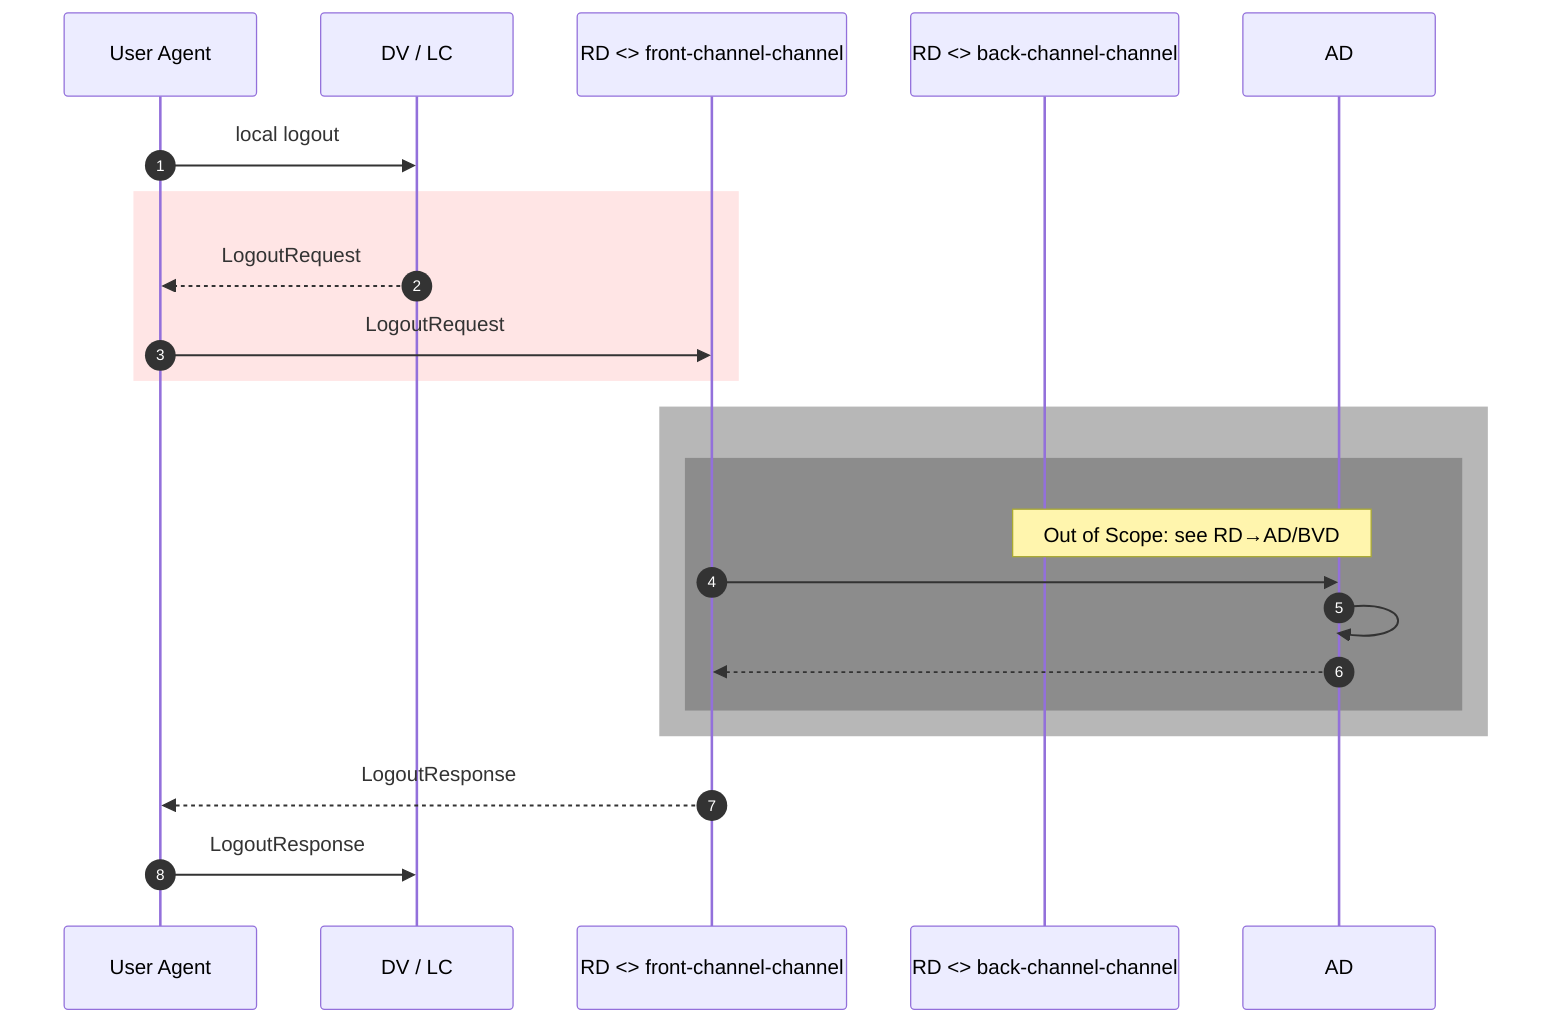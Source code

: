 %%{init: {
    "themeVariables": {"fontSize": "24px"},
    "sequence": {"boxMargin": 20}
}}%%
sequenceDiagram
autonumber
participant A as User Agent
participant B as DV / LC
participant C as RD <> front-channel-channel
participant D as RD <> back-channel-channel
participant E as AD
A->>B: local logout
rect rgba(255,0,0,.1)
    B-->>A: LogoutRequest
    A->>C: LogoutRequest
end
rect rgba(75, 75, 75,.4)
rect rgba(75, 75, 75,.4)
    Note over D,E:  Out of Scope: see RD#8594;AD/BVD
    C->>E:
    E->>E:
    E-->>C:
end
end
C-->>A: LogoutResponse
A->>B: LogoutResponse